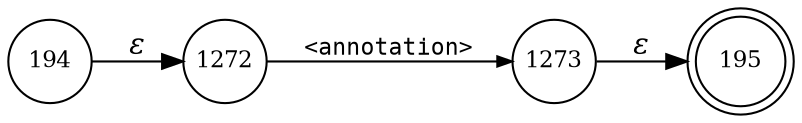 digraph ATN {
rankdir=LR;
s195[fontsize=11, label="195", shape=doublecircle, fixedsize=true, width=.6];
s194[fontsize=11,label="194", shape=circle, fixedsize=true, width=.55, peripheries=1];
s1272[fontsize=11,label="1272", shape=circle, fixedsize=true, width=.55, peripheries=1];
s1273[fontsize=11,label="1273", shape=circle, fixedsize=true, width=.55, peripheries=1];
s194 -> s1272 [fontname="Times-Italic", label="&epsilon;"];
s1272 -> s1273 [fontsize=11, fontname="Courier", arrowsize=.7, label = "<annotation>", arrowhead = normal];
s1273 -> s195 [fontname="Times-Italic", label="&epsilon;"];
}